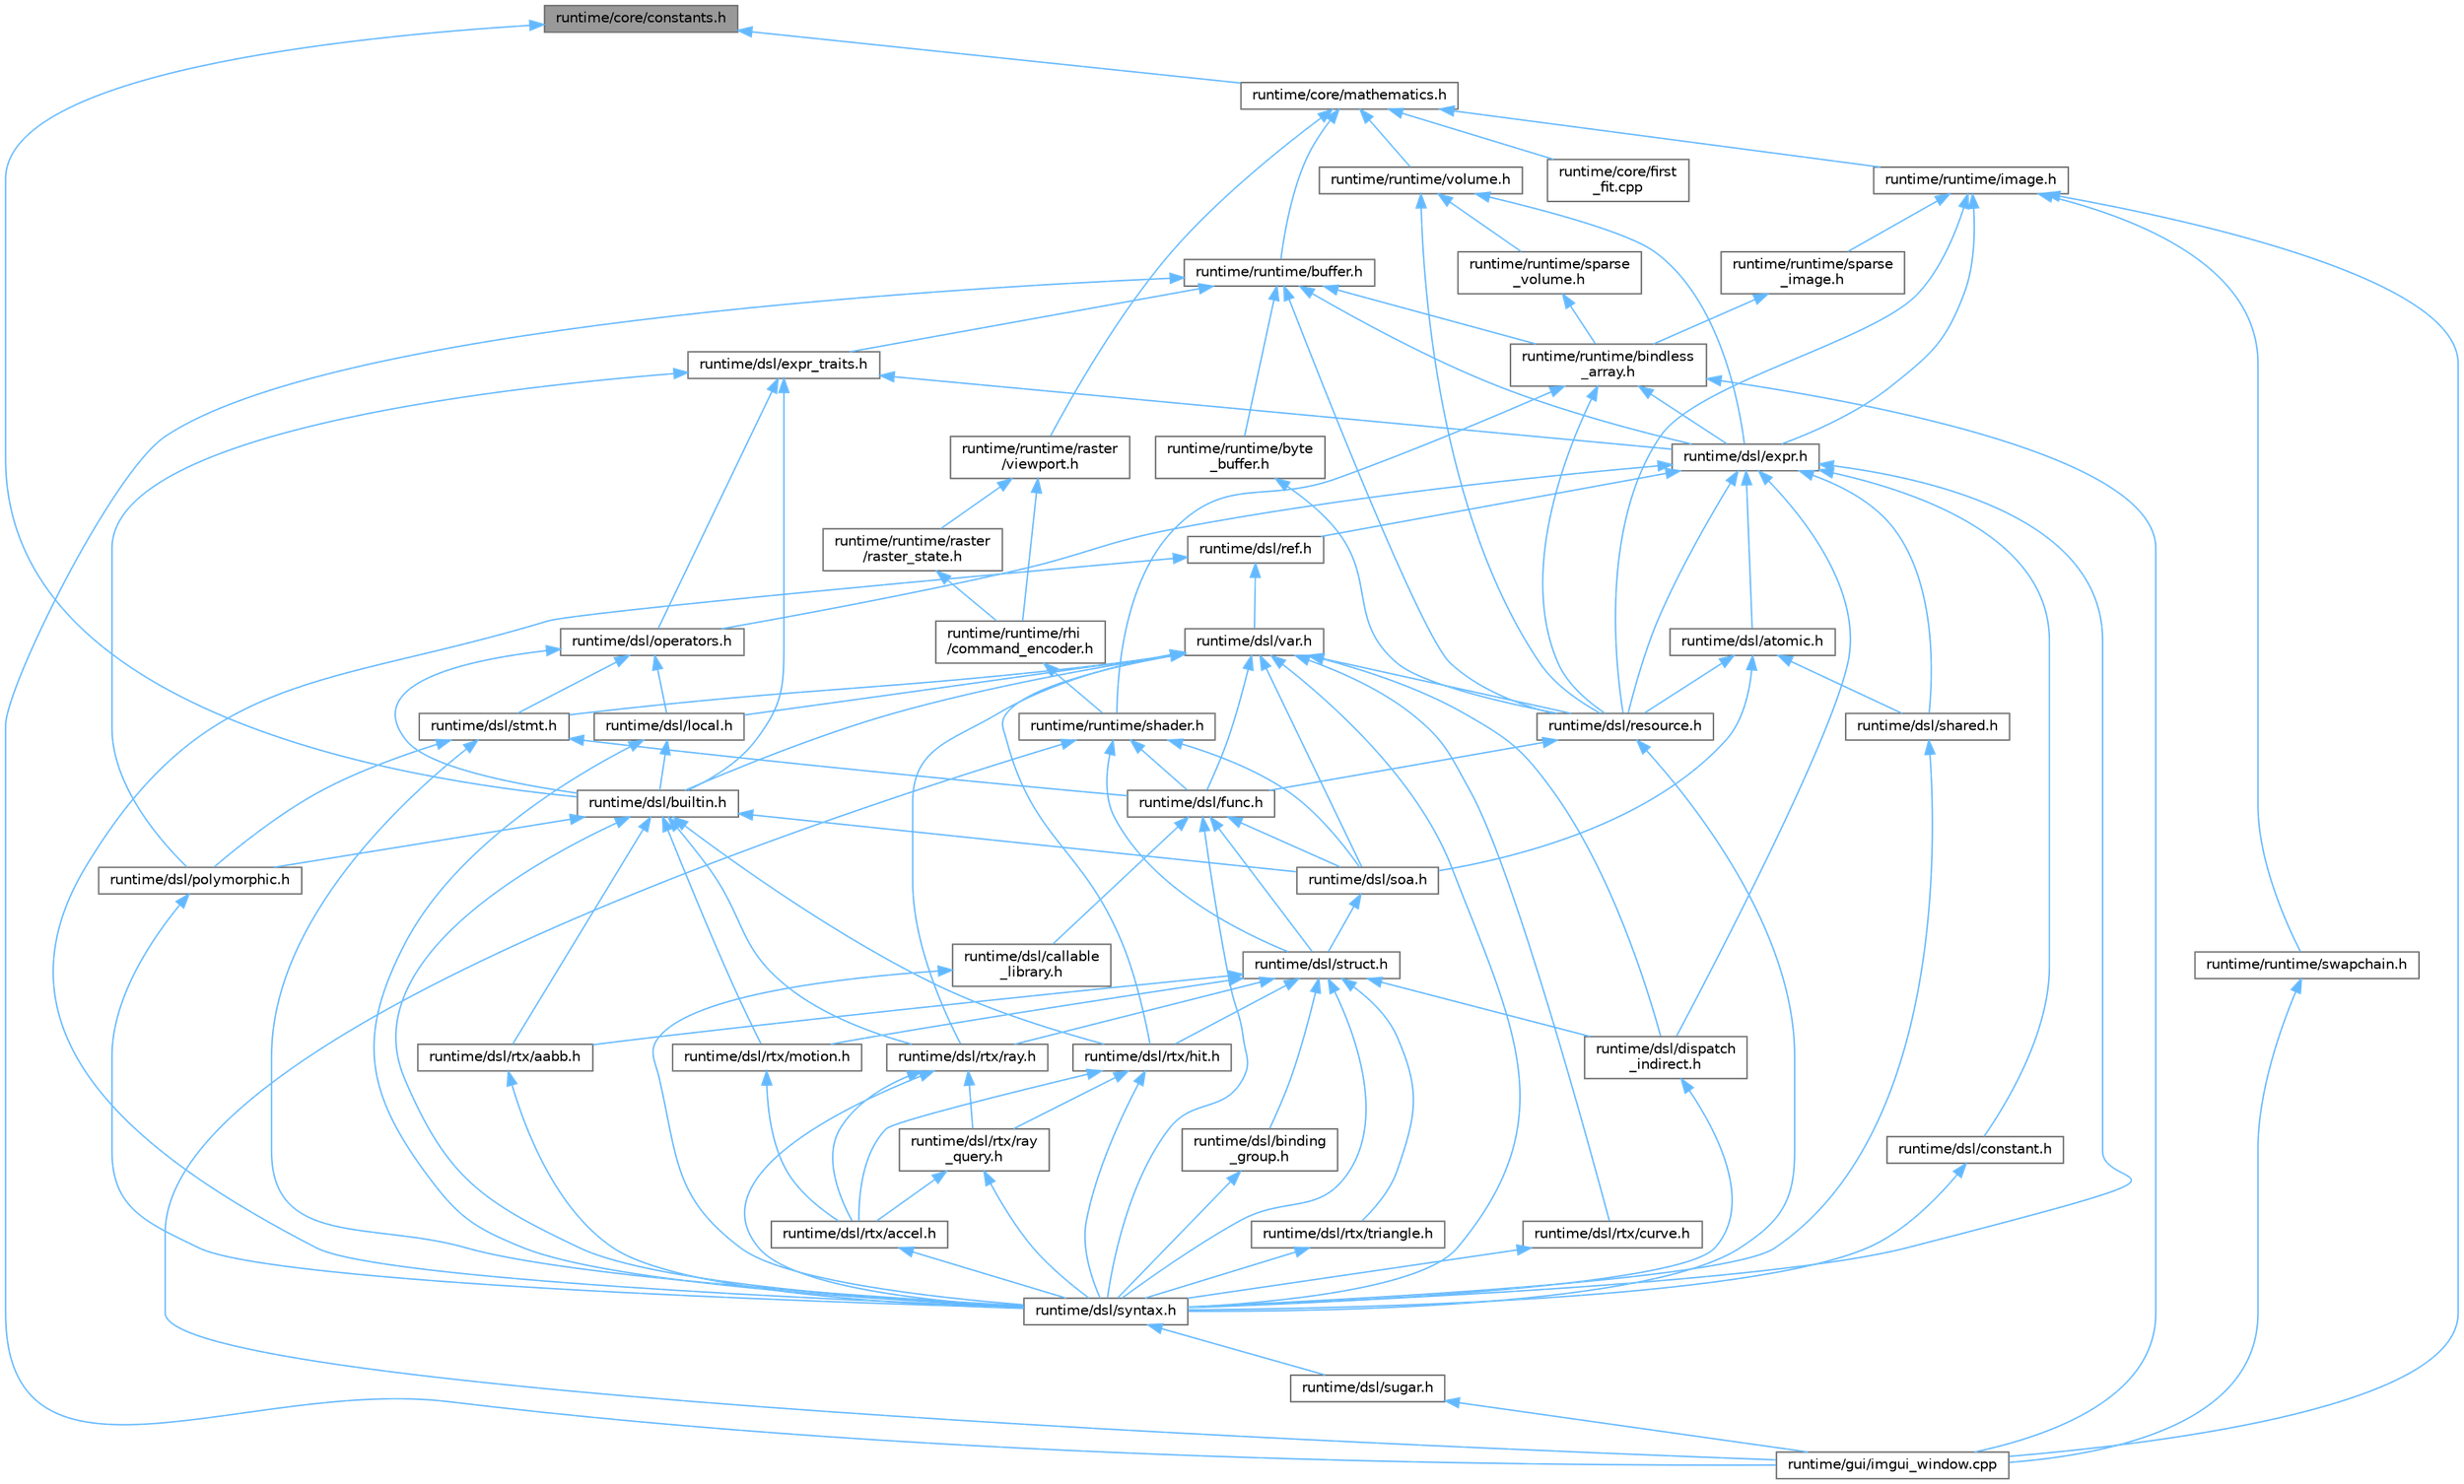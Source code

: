 digraph "runtime/core/constants.h"
{
 // LATEX_PDF_SIZE
  bgcolor="transparent";
  edge [fontname=Helvetica,fontsize=10,labelfontname=Helvetica,labelfontsize=10];
  node [fontname=Helvetica,fontsize=10,shape=box,height=0.2,width=0.4];
  Node1 [id="Node000001",label="runtime/core/constants.h",height=0.2,width=0.4,color="gray40", fillcolor="grey60", style="filled", fontcolor="black",tooltip=" "];
  Node1 -> Node2 [id="edge1_Node000001_Node000002",dir="back",color="steelblue1",style="solid",tooltip=" "];
  Node2 [id="Node000002",label="runtime/core/mathematics.h",height=0.2,width=0.4,color="grey40", fillcolor="white", style="filled",URL="$mathematics_8h.html",tooltip=" "];
  Node2 -> Node3 [id="edge2_Node000002_Node000003",dir="back",color="steelblue1",style="solid",tooltip=" "];
  Node3 [id="Node000003",label="runtime/core/first\l_fit.cpp",height=0.2,width=0.4,color="grey40", fillcolor="white", style="filled",URL="$first__fit_8cpp.html",tooltip=" "];
  Node2 -> Node4 [id="edge3_Node000002_Node000004",dir="back",color="steelblue1",style="solid",tooltip=" "];
  Node4 [id="Node000004",label="runtime/runtime/buffer.h",height=0.2,width=0.4,color="grey40", fillcolor="white", style="filled",URL="$buffer_8h.html",tooltip=" "];
  Node4 -> Node5 [id="edge4_Node000004_Node000005",dir="back",color="steelblue1",style="solid",tooltip=" "];
  Node5 [id="Node000005",label="runtime/dsl/expr.h",height=0.2,width=0.4,color="grey40", fillcolor="white", style="filled",URL="$expr_8h.html",tooltip=" "];
  Node5 -> Node6 [id="edge5_Node000005_Node000006",dir="back",color="steelblue1",style="solid",tooltip=" "];
  Node6 [id="Node000006",label="runtime/dsl/atomic.h",height=0.2,width=0.4,color="grey40", fillcolor="white", style="filled",URL="$dsl_2atomic_8h.html",tooltip=" "];
  Node6 -> Node7 [id="edge6_Node000006_Node000007",dir="back",color="steelblue1",style="solid",tooltip=" "];
  Node7 [id="Node000007",label="runtime/dsl/resource.h",height=0.2,width=0.4,color="grey40", fillcolor="white", style="filled",URL="$dsl_2resource_8h.html",tooltip=" "];
  Node7 -> Node8 [id="edge7_Node000007_Node000008",dir="back",color="steelblue1",style="solid",tooltip=" "];
  Node8 [id="Node000008",label="runtime/dsl/func.h",height=0.2,width=0.4,color="grey40", fillcolor="white", style="filled",URL="$func_8h.html",tooltip=" "];
  Node8 -> Node9 [id="edge8_Node000008_Node000009",dir="back",color="steelblue1",style="solid",tooltip=" "];
  Node9 [id="Node000009",label="runtime/dsl/callable\l_library.h",height=0.2,width=0.4,color="grey40", fillcolor="white", style="filled",URL="$dsl_2callable__library_8h.html",tooltip=" "];
  Node9 -> Node10 [id="edge9_Node000009_Node000010",dir="back",color="steelblue1",style="solid",tooltip=" "];
  Node10 [id="Node000010",label="runtime/dsl/syntax.h",height=0.2,width=0.4,color="grey40", fillcolor="white", style="filled",URL="$syntax_8h.html",tooltip=" "];
  Node10 -> Node11 [id="edge10_Node000010_Node000011",dir="back",color="steelblue1",style="solid",tooltip=" "];
  Node11 [id="Node000011",label="runtime/dsl/sugar.h",height=0.2,width=0.4,color="grey40", fillcolor="white", style="filled",URL="$sugar_8h.html",tooltip=" "];
  Node11 -> Node12 [id="edge11_Node000011_Node000012",dir="back",color="steelblue1",style="solid",tooltip=" "];
  Node12 [id="Node000012",label="runtime/gui/imgui_window.cpp",height=0.2,width=0.4,color="grey40", fillcolor="white", style="filled",URL="$imgui__window_8cpp.html",tooltip=" "];
  Node8 -> Node13 [id="edge12_Node000008_Node000013",dir="back",color="steelblue1",style="solid",tooltip=" "];
  Node13 [id="Node000013",label="runtime/dsl/soa.h",height=0.2,width=0.4,color="grey40", fillcolor="white", style="filled",URL="$soa_8h.html",tooltip=" "];
  Node13 -> Node14 [id="edge13_Node000013_Node000014",dir="back",color="steelblue1",style="solid",tooltip=" "];
  Node14 [id="Node000014",label="runtime/dsl/struct.h",height=0.2,width=0.4,color="grey40", fillcolor="white", style="filled",URL="$struct_8h.html",tooltip=" "];
  Node14 -> Node15 [id="edge14_Node000014_Node000015",dir="back",color="steelblue1",style="solid",tooltip=" "];
  Node15 [id="Node000015",label="runtime/dsl/binding\l_group.h",height=0.2,width=0.4,color="grey40", fillcolor="white", style="filled",URL="$binding__group_8h.html",tooltip=" "];
  Node15 -> Node10 [id="edge15_Node000015_Node000010",dir="back",color="steelblue1",style="solid",tooltip=" "];
  Node14 -> Node16 [id="edge16_Node000014_Node000016",dir="back",color="steelblue1",style="solid",tooltip=" "];
  Node16 [id="Node000016",label="runtime/dsl/dispatch\l_indirect.h",height=0.2,width=0.4,color="grey40", fillcolor="white", style="filled",URL="$dispatch__indirect_8h.html",tooltip=" "];
  Node16 -> Node10 [id="edge17_Node000016_Node000010",dir="back",color="steelblue1",style="solid",tooltip=" "];
  Node14 -> Node17 [id="edge18_Node000014_Node000017",dir="back",color="steelblue1",style="solid",tooltip=" "];
  Node17 [id="Node000017",label="runtime/dsl/rtx/aabb.h",height=0.2,width=0.4,color="grey40", fillcolor="white", style="filled",URL="$dsl_2rtx_2aabb_8h.html",tooltip=" "];
  Node17 -> Node10 [id="edge19_Node000017_Node000010",dir="back",color="steelblue1",style="solid",tooltip=" "];
  Node14 -> Node18 [id="edge20_Node000014_Node000018",dir="back",color="steelblue1",style="solid",tooltip=" "];
  Node18 [id="Node000018",label="runtime/dsl/rtx/hit.h",height=0.2,width=0.4,color="grey40", fillcolor="white", style="filled",URL="$dsl_2rtx_2hit_8h.html",tooltip=" "];
  Node18 -> Node19 [id="edge21_Node000018_Node000019",dir="back",color="steelblue1",style="solid",tooltip=" "];
  Node19 [id="Node000019",label="runtime/dsl/rtx/accel.h",height=0.2,width=0.4,color="grey40", fillcolor="white", style="filled",URL="$dsl_2rtx_2accel_8h.html",tooltip=" "];
  Node19 -> Node10 [id="edge22_Node000019_Node000010",dir="back",color="steelblue1",style="solid",tooltip=" "];
  Node18 -> Node20 [id="edge23_Node000018_Node000020",dir="back",color="steelblue1",style="solid",tooltip=" "];
  Node20 [id="Node000020",label="runtime/dsl/rtx/ray\l_query.h",height=0.2,width=0.4,color="grey40", fillcolor="white", style="filled",URL="$ray__query_8h.html",tooltip=" "];
  Node20 -> Node19 [id="edge24_Node000020_Node000019",dir="back",color="steelblue1",style="solid",tooltip=" "];
  Node20 -> Node10 [id="edge25_Node000020_Node000010",dir="back",color="steelblue1",style="solid",tooltip=" "];
  Node18 -> Node10 [id="edge26_Node000018_Node000010",dir="back",color="steelblue1",style="solid",tooltip=" "];
  Node14 -> Node21 [id="edge27_Node000014_Node000021",dir="back",color="steelblue1",style="solid",tooltip=" "];
  Node21 [id="Node000021",label="runtime/dsl/rtx/motion.h",height=0.2,width=0.4,color="grey40", fillcolor="white", style="filled",URL="$motion_8h.html",tooltip=" "];
  Node21 -> Node19 [id="edge28_Node000021_Node000019",dir="back",color="steelblue1",style="solid",tooltip=" "];
  Node14 -> Node22 [id="edge29_Node000014_Node000022",dir="back",color="steelblue1",style="solid",tooltip=" "];
  Node22 [id="Node000022",label="runtime/dsl/rtx/ray.h",height=0.2,width=0.4,color="grey40", fillcolor="white", style="filled",URL="$dsl_2rtx_2ray_8h.html",tooltip=" "];
  Node22 -> Node19 [id="edge30_Node000022_Node000019",dir="back",color="steelblue1",style="solid",tooltip=" "];
  Node22 -> Node20 [id="edge31_Node000022_Node000020",dir="back",color="steelblue1",style="solid",tooltip=" "];
  Node22 -> Node10 [id="edge32_Node000022_Node000010",dir="back",color="steelblue1",style="solid",tooltip=" "];
  Node14 -> Node23 [id="edge33_Node000014_Node000023",dir="back",color="steelblue1",style="solid",tooltip=" "];
  Node23 [id="Node000023",label="runtime/dsl/rtx/triangle.h",height=0.2,width=0.4,color="grey40", fillcolor="white", style="filled",URL="$dsl_2rtx_2triangle_8h.html",tooltip=" "];
  Node23 -> Node10 [id="edge34_Node000023_Node000010",dir="back",color="steelblue1",style="solid",tooltip=" "];
  Node14 -> Node10 [id="edge35_Node000014_Node000010",dir="back",color="steelblue1",style="solid",tooltip=" "];
  Node8 -> Node14 [id="edge36_Node000008_Node000014",dir="back",color="steelblue1",style="solid",tooltip=" "];
  Node8 -> Node10 [id="edge37_Node000008_Node000010",dir="back",color="steelblue1",style="solid",tooltip=" "];
  Node7 -> Node10 [id="edge38_Node000007_Node000010",dir="back",color="steelblue1",style="solid",tooltip=" "];
  Node6 -> Node24 [id="edge39_Node000006_Node000024",dir="back",color="steelblue1",style="solid",tooltip=" "];
  Node24 [id="Node000024",label="runtime/dsl/shared.h",height=0.2,width=0.4,color="grey40", fillcolor="white", style="filled",URL="$shared_8h.html",tooltip=" "];
  Node24 -> Node10 [id="edge40_Node000024_Node000010",dir="back",color="steelblue1",style="solid",tooltip=" "];
  Node6 -> Node13 [id="edge41_Node000006_Node000013",dir="back",color="steelblue1",style="solid",tooltip=" "];
  Node5 -> Node25 [id="edge42_Node000005_Node000025",dir="back",color="steelblue1",style="solid",tooltip=" "];
  Node25 [id="Node000025",label="runtime/dsl/constant.h",height=0.2,width=0.4,color="grey40", fillcolor="white", style="filled",URL="$constant_8h.html",tooltip=" "];
  Node25 -> Node10 [id="edge43_Node000025_Node000010",dir="back",color="steelblue1",style="solid",tooltip=" "];
  Node5 -> Node16 [id="edge44_Node000005_Node000016",dir="back",color="steelblue1",style="solid",tooltip=" "];
  Node5 -> Node26 [id="edge45_Node000005_Node000026",dir="back",color="steelblue1",style="solid",tooltip=" "];
  Node26 [id="Node000026",label="runtime/dsl/operators.h",height=0.2,width=0.4,color="grey40", fillcolor="white", style="filled",URL="$operators_8h.html",tooltip=" "];
  Node26 -> Node27 [id="edge46_Node000026_Node000027",dir="back",color="steelblue1",style="solid",tooltip=" "];
  Node27 [id="Node000027",label="runtime/dsl/builtin.h",height=0.2,width=0.4,color="grey40", fillcolor="white", style="filled",URL="$builtin_8h.html",tooltip=" "];
  Node27 -> Node28 [id="edge47_Node000027_Node000028",dir="back",color="steelblue1",style="solid",tooltip=" "];
  Node28 [id="Node000028",label="runtime/dsl/polymorphic.h",height=0.2,width=0.4,color="grey40", fillcolor="white", style="filled",URL="$polymorphic_8h.html",tooltip=" "];
  Node28 -> Node10 [id="edge48_Node000028_Node000010",dir="back",color="steelblue1",style="solid",tooltip=" "];
  Node27 -> Node17 [id="edge49_Node000027_Node000017",dir="back",color="steelblue1",style="solid",tooltip=" "];
  Node27 -> Node18 [id="edge50_Node000027_Node000018",dir="back",color="steelblue1",style="solid",tooltip=" "];
  Node27 -> Node21 [id="edge51_Node000027_Node000021",dir="back",color="steelblue1",style="solid",tooltip=" "];
  Node27 -> Node22 [id="edge52_Node000027_Node000022",dir="back",color="steelblue1",style="solid",tooltip=" "];
  Node27 -> Node13 [id="edge53_Node000027_Node000013",dir="back",color="steelblue1",style="solid",tooltip=" "];
  Node27 -> Node10 [id="edge54_Node000027_Node000010",dir="back",color="steelblue1",style="solid",tooltip=" "];
  Node26 -> Node29 [id="edge55_Node000026_Node000029",dir="back",color="steelblue1",style="solid",tooltip=" "];
  Node29 [id="Node000029",label="runtime/dsl/local.h",height=0.2,width=0.4,color="grey40", fillcolor="white", style="filled",URL="$local_8h.html",tooltip=" "];
  Node29 -> Node27 [id="edge56_Node000029_Node000027",dir="back",color="steelblue1",style="solid",tooltip=" "];
  Node29 -> Node10 [id="edge57_Node000029_Node000010",dir="back",color="steelblue1",style="solid",tooltip=" "];
  Node26 -> Node30 [id="edge58_Node000026_Node000030",dir="back",color="steelblue1",style="solid",tooltip=" "];
  Node30 [id="Node000030",label="runtime/dsl/stmt.h",height=0.2,width=0.4,color="grey40", fillcolor="white", style="filled",URL="$stmt_8h.html",tooltip=" "];
  Node30 -> Node8 [id="edge59_Node000030_Node000008",dir="back",color="steelblue1",style="solid",tooltip=" "];
  Node30 -> Node28 [id="edge60_Node000030_Node000028",dir="back",color="steelblue1",style="solid",tooltip=" "];
  Node30 -> Node10 [id="edge61_Node000030_Node000010",dir="back",color="steelblue1",style="solid",tooltip=" "];
  Node5 -> Node31 [id="edge62_Node000005_Node000031",dir="back",color="steelblue1",style="solid",tooltip=" "];
  Node31 [id="Node000031",label="runtime/dsl/ref.h",height=0.2,width=0.4,color="grey40", fillcolor="white", style="filled",URL="$ref_8h.html",tooltip=" "];
  Node31 -> Node10 [id="edge63_Node000031_Node000010",dir="back",color="steelblue1",style="solid",tooltip=" "];
  Node31 -> Node32 [id="edge64_Node000031_Node000032",dir="back",color="steelblue1",style="solid",tooltip=" "];
  Node32 [id="Node000032",label="runtime/dsl/var.h",height=0.2,width=0.4,color="grey40", fillcolor="white", style="filled",URL="$var_8h.html",tooltip=" "];
  Node32 -> Node27 [id="edge65_Node000032_Node000027",dir="back",color="steelblue1",style="solid",tooltip=" "];
  Node32 -> Node16 [id="edge66_Node000032_Node000016",dir="back",color="steelblue1",style="solid",tooltip=" "];
  Node32 -> Node8 [id="edge67_Node000032_Node000008",dir="back",color="steelblue1",style="solid",tooltip=" "];
  Node32 -> Node29 [id="edge68_Node000032_Node000029",dir="back",color="steelblue1",style="solid",tooltip=" "];
  Node32 -> Node7 [id="edge69_Node000032_Node000007",dir="back",color="steelblue1",style="solid",tooltip=" "];
  Node32 -> Node33 [id="edge70_Node000032_Node000033",dir="back",color="steelblue1",style="solid",tooltip=" "];
  Node33 [id="Node000033",label="runtime/dsl/rtx/curve.h",height=0.2,width=0.4,color="grey40", fillcolor="white", style="filled",URL="$dsl_2rtx_2curve_8h.html",tooltip=" "];
  Node33 -> Node10 [id="edge71_Node000033_Node000010",dir="back",color="steelblue1",style="solid",tooltip=" "];
  Node32 -> Node18 [id="edge72_Node000032_Node000018",dir="back",color="steelblue1",style="solid",tooltip=" "];
  Node32 -> Node22 [id="edge73_Node000032_Node000022",dir="back",color="steelblue1",style="solid",tooltip=" "];
  Node32 -> Node13 [id="edge74_Node000032_Node000013",dir="back",color="steelblue1",style="solid",tooltip=" "];
  Node32 -> Node30 [id="edge75_Node000032_Node000030",dir="back",color="steelblue1",style="solid",tooltip=" "];
  Node32 -> Node10 [id="edge76_Node000032_Node000010",dir="back",color="steelblue1",style="solid",tooltip=" "];
  Node5 -> Node7 [id="edge77_Node000005_Node000007",dir="back",color="steelblue1",style="solid",tooltip=" "];
  Node5 -> Node24 [id="edge78_Node000005_Node000024",dir="back",color="steelblue1",style="solid",tooltip=" "];
  Node5 -> Node10 [id="edge79_Node000005_Node000010",dir="back",color="steelblue1",style="solid",tooltip=" "];
  Node4 -> Node34 [id="edge80_Node000004_Node000034",dir="back",color="steelblue1",style="solid",tooltip=" "];
  Node34 [id="Node000034",label="runtime/dsl/expr_traits.h",height=0.2,width=0.4,color="grey40", fillcolor="white", style="filled",URL="$expr__traits_8h.html",tooltip=" "];
  Node34 -> Node27 [id="edge81_Node000034_Node000027",dir="back",color="steelblue1",style="solid",tooltip=" "];
  Node34 -> Node5 [id="edge82_Node000034_Node000005",dir="back",color="steelblue1",style="solid",tooltip=" "];
  Node34 -> Node26 [id="edge83_Node000034_Node000026",dir="back",color="steelblue1",style="solid",tooltip=" "];
  Node34 -> Node28 [id="edge84_Node000034_Node000028",dir="back",color="steelblue1",style="solid",tooltip=" "];
  Node4 -> Node7 [id="edge85_Node000004_Node000007",dir="back",color="steelblue1",style="solid",tooltip=" "];
  Node4 -> Node12 [id="edge86_Node000004_Node000012",dir="back",color="steelblue1",style="solid",tooltip=" "];
  Node4 -> Node35 [id="edge87_Node000004_Node000035",dir="back",color="steelblue1",style="solid",tooltip=" "];
  Node35 [id="Node000035",label="runtime/runtime/bindless\l_array.h",height=0.2,width=0.4,color="grey40", fillcolor="white", style="filled",URL="$bindless__array_8h.html",tooltip=" "];
  Node35 -> Node5 [id="edge88_Node000035_Node000005",dir="back",color="steelblue1",style="solid",tooltip=" "];
  Node35 -> Node7 [id="edge89_Node000035_Node000007",dir="back",color="steelblue1",style="solid",tooltip=" "];
  Node35 -> Node12 [id="edge90_Node000035_Node000012",dir="back",color="steelblue1",style="solid",tooltip=" "];
  Node35 -> Node36 [id="edge91_Node000035_Node000036",dir="back",color="steelblue1",style="solid",tooltip=" "];
  Node36 [id="Node000036",label="runtime/runtime/shader.h",height=0.2,width=0.4,color="grey40", fillcolor="white", style="filled",URL="$shader_8h.html",tooltip=" "];
  Node36 -> Node8 [id="edge92_Node000036_Node000008",dir="back",color="steelblue1",style="solid",tooltip=" "];
  Node36 -> Node13 [id="edge93_Node000036_Node000013",dir="back",color="steelblue1",style="solid",tooltip=" "];
  Node36 -> Node14 [id="edge94_Node000036_Node000014",dir="back",color="steelblue1",style="solid",tooltip=" "];
  Node36 -> Node12 [id="edge95_Node000036_Node000012",dir="back",color="steelblue1",style="solid",tooltip=" "];
  Node4 -> Node37 [id="edge96_Node000004_Node000037",dir="back",color="steelblue1",style="solid",tooltip=" "];
  Node37 [id="Node000037",label="runtime/runtime/byte\l_buffer.h",height=0.2,width=0.4,color="grey40", fillcolor="white", style="filled",URL="$byte__buffer_8h.html",tooltip=" "];
  Node37 -> Node7 [id="edge97_Node000037_Node000007",dir="back",color="steelblue1",style="solid",tooltip=" "];
  Node2 -> Node38 [id="edge98_Node000002_Node000038",dir="back",color="steelblue1",style="solid",tooltip=" "];
  Node38 [id="Node000038",label="runtime/runtime/image.h",height=0.2,width=0.4,color="grey40", fillcolor="white", style="filled",URL="$image_8h.html",tooltip=" "];
  Node38 -> Node5 [id="edge99_Node000038_Node000005",dir="back",color="steelblue1",style="solid",tooltip=" "];
  Node38 -> Node7 [id="edge100_Node000038_Node000007",dir="back",color="steelblue1",style="solid",tooltip=" "];
  Node38 -> Node12 [id="edge101_Node000038_Node000012",dir="back",color="steelblue1",style="solid",tooltip=" "];
  Node38 -> Node39 [id="edge102_Node000038_Node000039",dir="back",color="steelblue1",style="solid",tooltip=" "];
  Node39 [id="Node000039",label="runtime/runtime/sparse\l_image.h",height=0.2,width=0.4,color="grey40", fillcolor="white", style="filled",URL="$sparse__image_8h.html",tooltip=" "];
  Node39 -> Node35 [id="edge103_Node000039_Node000035",dir="back",color="steelblue1",style="solid",tooltip=" "];
  Node38 -> Node40 [id="edge104_Node000038_Node000040",dir="back",color="steelblue1",style="solid",tooltip=" "];
  Node40 [id="Node000040",label="runtime/runtime/swapchain.h",height=0.2,width=0.4,color="grey40", fillcolor="white", style="filled",URL="$swapchain_8h.html",tooltip=" "];
  Node40 -> Node12 [id="edge105_Node000040_Node000012",dir="back",color="steelblue1",style="solid",tooltip=" "];
  Node2 -> Node41 [id="edge106_Node000002_Node000041",dir="back",color="steelblue1",style="solid",tooltip=" "];
  Node41 [id="Node000041",label="runtime/runtime/raster\l/viewport.h",height=0.2,width=0.4,color="grey40", fillcolor="white", style="filled",URL="$viewport_8h.html",tooltip=" "];
  Node41 -> Node42 [id="edge107_Node000041_Node000042",dir="back",color="steelblue1",style="solid",tooltip=" "];
  Node42 [id="Node000042",label="runtime/runtime/raster\l/raster_state.h",height=0.2,width=0.4,color="grey40", fillcolor="white", style="filled",URL="$raster__state_8h.html",tooltip=" "];
  Node42 -> Node43 [id="edge108_Node000042_Node000043",dir="back",color="steelblue1",style="solid",tooltip=" "];
  Node43 [id="Node000043",label="runtime/runtime/rhi\l/command_encoder.h",height=0.2,width=0.4,color="grey40", fillcolor="white", style="filled",URL="$command__encoder_8h.html",tooltip=" "];
  Node43 -> Node36 [id="edge109_Node000043_Node000036",dir="back",color="steelblue1",style="solid",tooltip=" "];
  Node41 -> Node43 [id="edge110_Node000041_Node000043",dir="back",color="steelblue1",style="solid",tooltip=" "];
  Node2 -> Node44 [id="edge111_Node000002_Node000044",dir="back",color="steelblue1",style="solid",tooltip=" "];
  Node44 [id="Node000044",label="runtime/runtime/volume.h",height=0.2,width=0.4,color="grey40", fillcolor="white", style="filled",URL="$volume_8h.html",tooltip=" "];
  Node44 -> Node5 [id="edge112_Node000044_Node000005",dir="back",color="steelblue1",style="solid",tooltip=" "];
  Node44 -> Node7 [id="edge113_Node000044_Node000007",dir="back",color="steelblue1",style="solid",tooltip=" "];
  Node44 -> Node45 [id="edge114_Node000044_Node000045",dir="back",color="steelblue1",style="solid",tooltip=" "];
  Node45 [id="Node000045",label="runtime/runtime/sparse\l_volume.h",height=0.2,width=0.4,color="grey40", fillcolor="white", style="filled",URL="$sparse__volume_8h.html",tooltip=" "];
  Node45 -> Node35 [id="edge115_Node000045_Node000035",dir="back",color="steelblue1",style="solid",tooltip=" "];
  Node1 -> Node27 [id="edge116_Node000001_Node000027",dir="back",color="steelblue1",style="solid",tooltip=" "];
}
